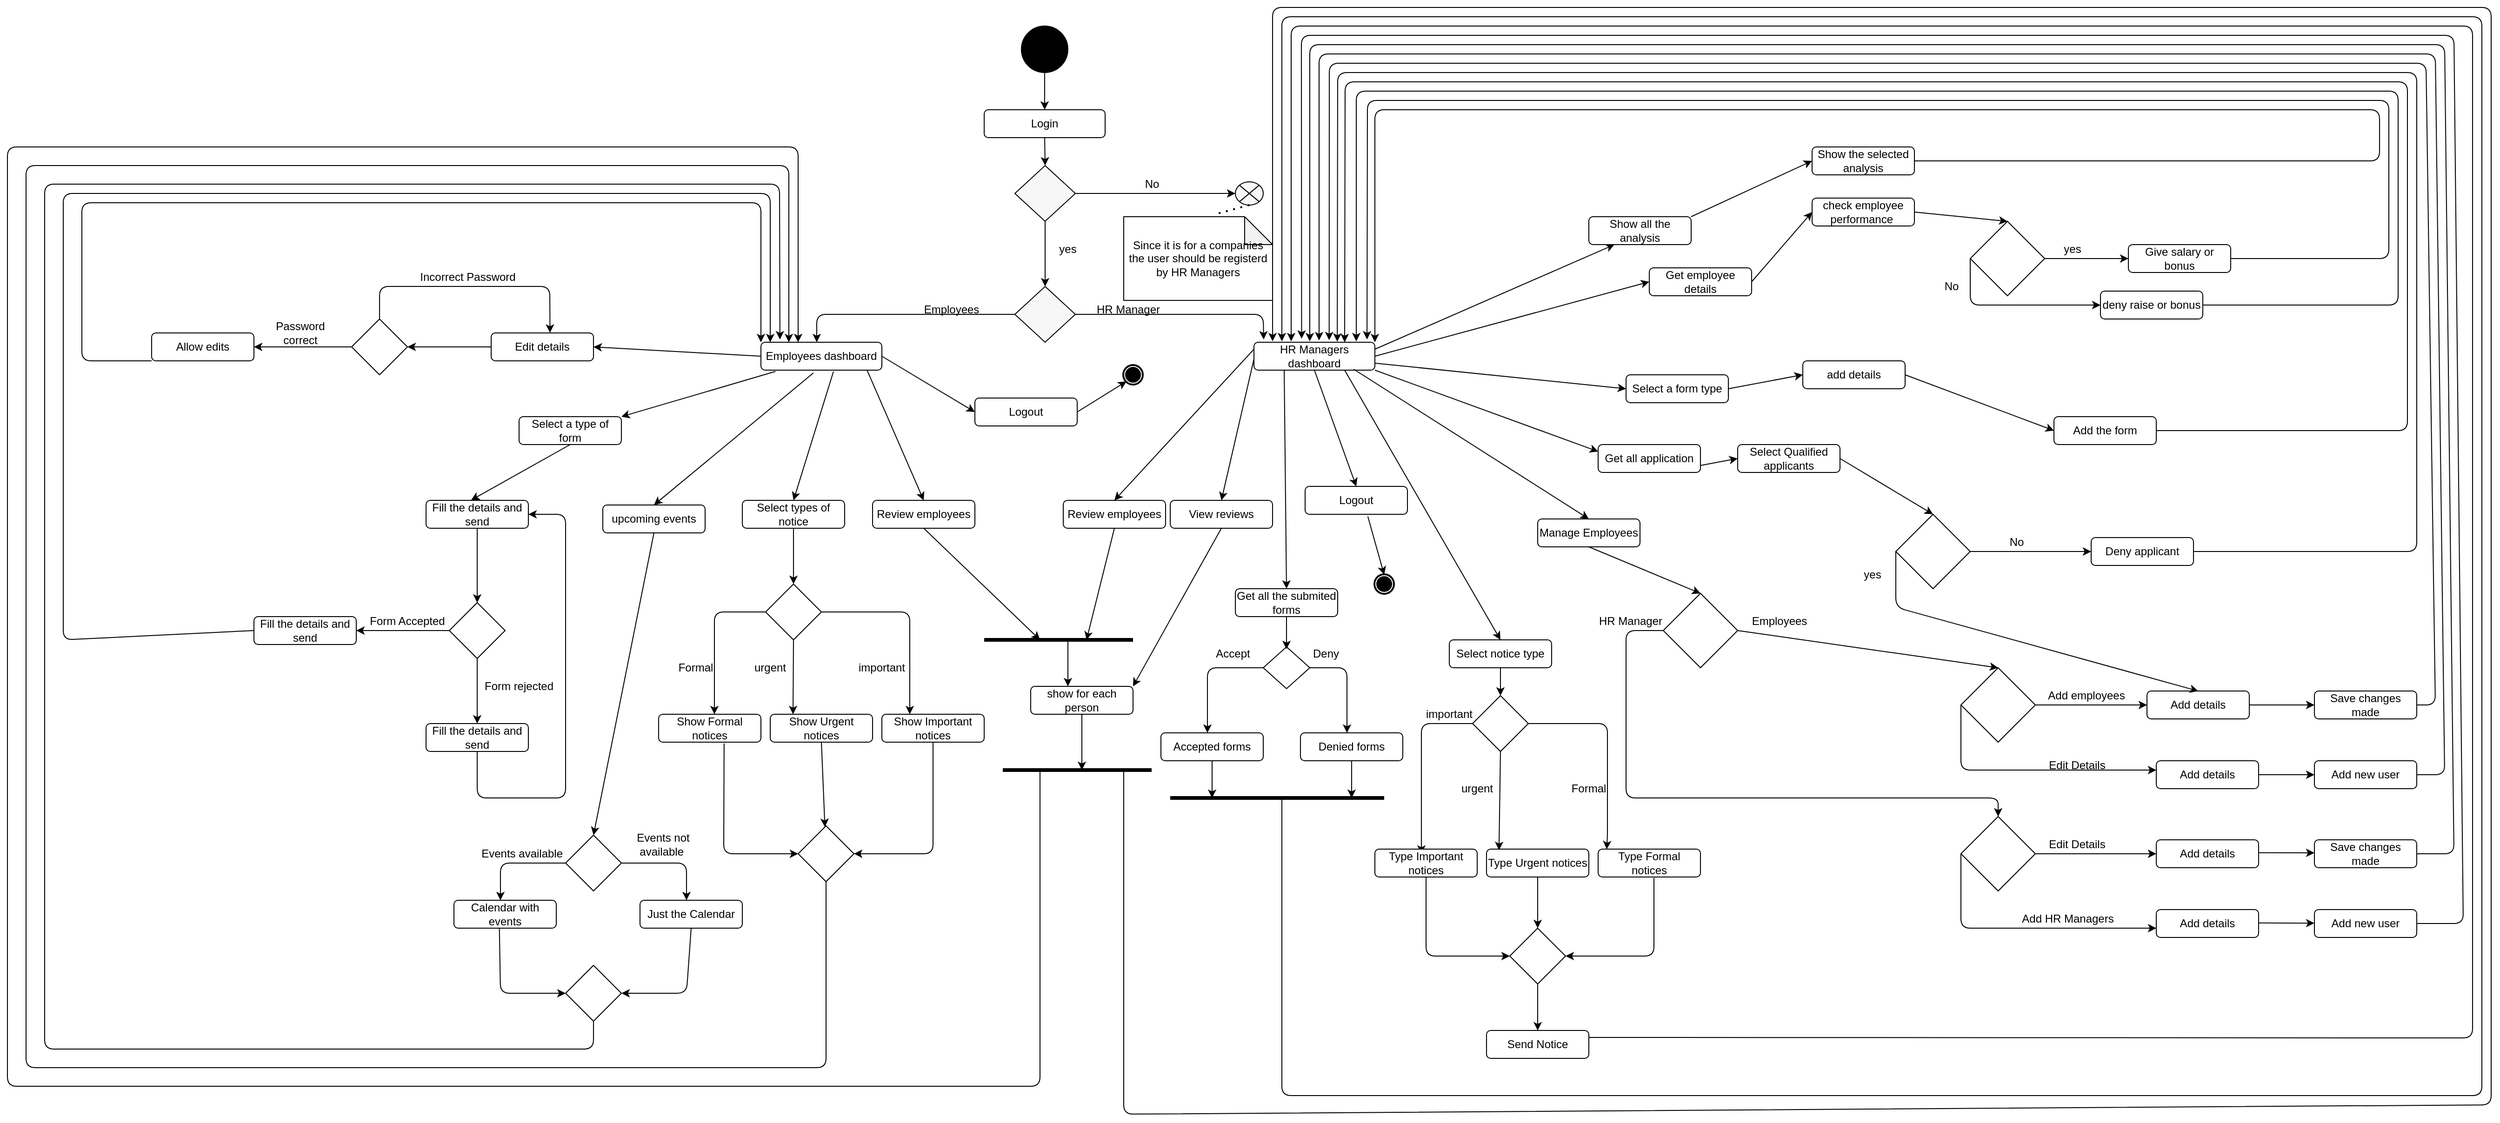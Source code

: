 <mxfile version="13.7.9" type="device"><diagram id="bNtHC0ryfaDjChtq_Q70" name="Page-1"><mxGraphModel dx="1874" dy="1692" grid="1" gridSize="10" guides="1" tooltips="1" connect="1" arrows="1" fold="1" page="1" pageScale="1" pageWidth="850" pageHeight="1100" math="0" shadow="0"><root><mxCell id="0"/><mxCell id="1" parent="0"/><mxCell id="F4dZOxaPaa7Y2cKV1Ex7-2" value="" style="shape=mxgraph.bpmn.shape;html=1;verticalLabelPosition=bottom;labelBackgroundColor=#ffffff;verticalAlign=top;align=center;perimeter=ellipsePerimeter;outlineConnect=0;outline=standard;symbol=general;fillColor=#000000;" parent="1" vertex="1"><mxGeometry x="400" y="20" width="50" height="50" as="geometry"/></mxCell><mxCell id="F4dZOxaPaa7Y2cKV1Ex7-3" value="Login" style="rounded=1;whiteSpace=wrap;html=1;" parent="1" vertex="1"><mxGeometry x="360" y="110" width="130" height="30" as="geometry"/></mxCell><mxCell id="F4dZOxaPaa7Y2cKV1Ex7-4" value="" style="endArrow=classic;html=1;exitX=0.5;exitY=1;exitDx=0;exitDy=0;entryX=0.5;entryY=0;entryDx=0;entryDy=0;" parent="1" source="F4dZOxaPaa7Y2cKV1Ex7-2" target="F4dZOxaPaa7Y2cKV1Ex7-3" edge="1"><mxGeometry width="50" height="50" relative="1" as="geometry"><mxPoint x="310" y="250" as="sourcePoint"/><mxPoint x="360" y="200" as="targetPoint"/></mxGeometry></mxCell><mxCell id="F4dZOxaPaa7Y2cKV1Ex7-6" value="" style="rhombus;whiteSpace=wrap;html=1;fillColor=#F7F7F7;" parent="1" vertex="1"><mxGeometry x="393" y="170" width="65" height="60" as="geometry"/></mxCell><mxCell id="F4dZOxaPaa7Y2cKV1Ex7-7" value="" style="endArrow=classic;html=1;exitX=0.5;exitY=1;exitDx=0;exitDy=0;entryX=0.5;entryY=0;entryDx=0;entryDy=0;" parent="1" source="F4dZOxaPaa7Y2cKV1Ex7-3" target="F4dZOxaPaa7Y2cKV1Ex7-6" edge="1"><mxGeometry width="50" height="50" relative="1" as="geometry"><mxPoint x="510" y="270" as="sourcePoint"/><mxPoint x="560" y="220" as="targetPoint"/></mxGeometry></mxCell><mxCell id="F4dZOxaPaa7Y2cKV1Ex7-8" value="" style="endArrow=classic;html=1;exitX=1;exitY=0.5;exitDx=0;exitDy=0;entryX=0;entryY=0.5;entryDx=0;entryDy=0;entryPerimeter=0;" parent="1" source="F4dZOxaPaa7Y2cKV1Ex7-6" target="F4dZOxaPaa7Y2cKV1Ex7-12" edge="1"><mxGeometry width="50" height="50" relative="1" as="geometry"><mxPoint x="540" y="250" as="sourcePoint"/><mxPoint x="620" y="200" as="targetPoint"/></mxGeometry></mxCell><mxCell id="F4dZOxaPaa7Y2cKV1Ex7-9" value="No" style="text;html=1;align=center;verticalAlign=middle;resizable=0;points=[];autosize=1;" parent="1" vertex="1"><mxGeometry x="525" y="180" width="30" height="20" as="geometry"/></mxCell><mxCell id="F4dZOxaPaa7Y2cKV1Ex7-10" value="" style="endArrow=classic;html=1;exitX=0.5;exitY=1;exitDx=0;exitDy=0;entryX=0.5;entryY=0;entryDx=0;entryDy=0;" parent="1" source="F4dZOxaPaa7Y2cKV1Ex7-6" target="F4dZOxaPaa7Y2cKV1Ex7-15" edge="1"><mxGeometry width="50" height="50" relative="1" as="geometry"><mxPoint x="500" y="410" as="sourcePoint"/><mxPoint x="426" y="300" as="targetPoint"/></mxGeometry></mxCell><mxCell id="F4dZOxaPaa7Y2cKV1Ex7-11" value="yes&lt;br&gt;" style="text;html=1;strokeColor=none;fillColor=none;align=center;verticalAlign=middle;whiteSpace=wrap;rounded=0;" parent="1" vertex="1"><mxGeometry x="430" y="250" width="40" height="20" as="geometry"/></mxCell><mxCell id="F4dZOxaPaa7Y2cKV1Ex7-12" value="" style="verticalLabelPosition=bottom;verticalAlign=top;html=1;shape=mxgraph.flowchart.or;fillColor=#F7F7F7;" parent="1" vertex="1"><mxGeometry x="630" y="187.5" width="30" height="25" as="geometry"/></mxCell><mxCell id="F4dZOxaPaa7Y2cKV1Ex7-15" value="" style="rhombus;whiteSpace=wrap;html=1;fillColor=#F7F7F7;" parent="1" vertex="1"><mxGeometry x="393" y="300" width="65" height="60" as="geometry"/></mxCell><mxCell id="F4dZOxaPaa7Y2cKV1Ex7-16" value="" style="endArrow=classic;html=1;exitX=1;exitY=0.5;exitDx=0;exitDy=0;entryX=0.08;entryY=-0.1;entryDx=0;entryDy=0;entryPerimeter=0;" parent="1" source="F4dZOxaPaa7Y2cKV1Ex7-15" edge="1" target="F4dZOxaPaa7Y2cKV1Ex7-21"><mxGeometry width="50" height="50" relative="1" as="geometry"><mxPoint x="468" y="210" as="sourcePoint"/><mxPoint x="720" y="360" as="targetPoint"/><Array as="points"><mxPoint x="660" y="330"/></Array></mxGeometry></mxCell><mxCell id="F4dZOxaPaa7Y2cKV1Ex7-17" value="HR Manager" style="text;html=1;strokeColor=none;fillColor=none;align=center;verticalAlign=middle;whiteSpace=wrap;rounded=0;" parent="1" vertex="1"><mxGeometry x="470" y="320" width="90" height="10" as="geometry"/></mxCell><mxCell id="F4dZOxaPaa7Y2cKV1Ex7-18" value="Employees" style="text;html=1;strokeColor=none;fillColor=none;align=center;verticalAlign=middle;whiteSpace=wrap;rounded=0;" parent="1" vertex="1"><mxGeometry x="280" y="320" width="90" height="10" as="geometry"/></mxCell><mxCell id="F4dZOxaPaa7Y2cKV1Ex7-19" value="" style="endArrow=classic;html=1;exitX=0;exitY=0.5;exitDx=0;exitDy=0;" parent="1" source="F4dZOxaPaa7Y2cKV1Ex7-15" edge="1"><mxGeometry width="50" height="50" relative="1" as="geometry"><mxPoint x="468" y="340" as="sourcePoint"/><mxPoint x="180" y="360" as="targetPoint"/><Array as="points"><mxPoint x="180" y="330"/></Array></mxGeometry></mxCell><mxCell id="F4dZOxaPaa7Y2cKV1Ex7-20" value="Employees dashboard" style="rounded=1;whiteSpace=wrap;html=1;" parent="1" vertex="1"><mxGeometry x="120" y="360" width="130" height="30" as="geometry"/></mxCell><mxCell id="F4dZOxaPaa7Y2cKV1Ex7-21" value="HR Managers dashboard" style="rounded=1;whiteSpace=wrap;html=1;" parent="1" vertex="1"><mxGeometry x="650" y="360" width="130" height="30" as="geometry"/></mxCell><mxCell id="uP70BaDpg2Ressg75Z36-1" value="" style="endArrow=none;dashed=1;html=1;dashPattern=1 3;strokeWidth=2;exitX=0.5;exitY=1;exitDx=0;exitDy=0;exitPerimeter=0;entryX=0.603;entryY=-0.024;entryDx=0;entryDy=0;entryPerimeter=0;" parent="1" source="F4dZOxaPaa7Y2cKV1Ex7-12" target="uP70BaDpg2Ressg75Z36-2" edge="1"><mxGeometry width="50" height="50" relative="1" as="geometry"><mxPoint x="680" y="290" as="sourcePoint"/><mxPoint x="740" y="200" as="targetPoint"/></mxGeometry></mxCell><mxCell id="uP70BaDpg2Ressg75Z36-2" value="Since it is for a companies the user should be registerd by HR Managers" style="shape=note;whiteSpace=wrap;html=1;backgroundOutline=1;darkOpacity=0.05;rotation=0;" parent="1" vertex="1"><mxGeometry x="510" y="225" width="160" height="90" as="geometry"/></mxCell><mxCell id="vbnBO7MX4KxYvw0NC5Vc-1" value="" style="endArrow=classic;html=1;entryX=0.25;entryY=1;entryDx=0;entryDy=0;exitX=1;exitY=0.25;exitDx=0;exitDy=0;" parent="1" source="F4dZOxaPaa7Y2cKV1Ex7-21" target="vbnBO7MX4KxYvw0NC5Vc-4" edge="1"><mxGeometry width="50" height="50" relative="1" as="geometry"><mxPoint x="1140" y="60" as="sourcePoint"/><mxPoint x="140" y="390" as="targetPoint"/></mxGeometry></mxCell><mxCell id="vbnBO7MX4KxYvw0NC5Vc-2" value="" style="endArrow=classic;html=1;exitX=0.825;exitY=0.967;exitDx=0;exitDy=0;entryX=0.5;entryY=0;entryDx=0;entryDy=0;exitPerimeter=0;" parent="1" source="F4dZOxaPaa7Y2cKV1Ex7-21" target="vbnBO7MX4KxYvw0NC5Vc-5" edge="1"><mxGeometry width="50" height="50" relative="1" as="geometry"><mxPoint x="305" y="400" as="sourcePoint"/><mxPoint x="330" y="440" as="targetPoint"/></mxGeometry></mxCell><mxCell id="vbnBO7MX4KxYvw0NC5Vc-3" value="" style="endArrow=classic;html=1;exitX=0.75;exitY=1;exitDx=0;exitDy=0;entryX=0.5;entryY=0;entryDx=0;entryDy=0;" parent="1" source="F4dZOxaPaa7Y2cKV1Ex7-21" target="vbnBO7MX4KxYvw0NC5Vc-6" edge="1"><mxGeometry width="50" height="50" relative="1" as="geometry"><mxPoint x="337.5" y="400" as="sourcePoint"/><mxPoint x="347" y="440" as="targetPoint"/></mxGeometry></mxCell><mxCell id="vbnBO7MX4KxYvw0NC5Vc-4" value="Show all the analysis" style="rounded=1;whiteSpace=wrap;html=1;" parent="1" vertex="1"><mxGeometry x="1010" y="225" width="110" height="30" as="geometry"/></mxCell><mxCell id="vbnBO7MX4KxYvw0NC5Vc-5" value="Manage Employees" style="rounded=1;whiteSpace=wrap;html=1;" parent="1" vertex="1"><mxGeometry x="955" y="550" width="110" height="30" as="geometry"/></mxCell><mxCell id="vbnBO7MX4KxYvw0NC5Vc-6" value="Select notice type" style="rounded=1;whiteSpace=wrap;html=1;" parent="1" vertex="1"><mxGeometry x="860" y="680" width="110" height="30" as="geometry"/></mxCell><mxCell id="vbnBO7MX4KxYvw0NC5Vc-7" value="Get all the submited forms" style="rounded=1;whiteSpace=wrap;html=1;" parent="1" vertex="1"><mxGeometry x="630" y="625" width="110" height="30" as="geometry"/></mxCell><mxCell id="vbnBO7MX4KxYvw0NC5Vc-8" value="" style="endArrow=classic;html=1;entryX=0.5;entryY=0;entryDx=0;entryDy=0;exitX=0.25;exitY=1;exitDx=0;exitDy=0;" parent="1" source="F4dZOxaPaa7Y2cKV1Ex7-21" target="vbnBO7MX4KxYvw0NC5Vc-7" edge="1"><mxGeometry width="50" height="50" relative="1" as="geometry"><mxPoint x="740" y="430" as="sourcePoint"/><mxPoint x="255" y="510" as="targetPoint"/></mxGeometry></mxCell><mxCell id="mQoAGYkPPvxUXKlapnVe-1" value="Get employee details" style="rounded=1;whiteSpace=wrap;html=1;" parent="1" vertex="1"><mxGeometry x="1075" y="280" width="110" height="30" as="geometry"/></mxCell><mxCell id="mQoAGYkPPvxUXKlapnVe-2" value="View reviews" style="rounded=1;whiteSpace=wrap;html=1;" parent="1" vertex="1"><mxGeometry x="560" y="530" width="110" height="30" as="geometry"/></mxCell><mxCell id="mQoAGYkPPvxUXKlapnVe-3" value="" style="endArrow=classic;html=1;entryX=0;entryY=0.5;entryDx=0;entryDy=0;exitX=1;exitY=0.5;exitDx=0;exitDy=0;" parent="1" source="F4dZOxaPaa7Y2cKV1Ex7-21" target="mQoAGYkPPvxUXKlapnVe-1" edge="1"><mxGeometry width="50" height="50" relative="1" as="geometry"><mxPoint x="1310" y="460" as="sourcePoint"/><mxPoint x="345" y="550" as="targetPoint"/></mxGeometry></mxCell><mxCell id="mQoAGYkPPvxUXKlapnVe-5" value="Get all application" style="rounded=1;whiteSpace=wrap;html=1;" parent="1" vertex="1"><mxGeometry x="1020" y="470" width="110" height="30" as="geometry"/></mxCell><mxCell id="mQoAGYkPPvxUXKlapnVe-6" value="" style="endArrow=classic;html=1;entryX=0;entryY=0.25;entryDx=0;entryDy=0;exitX=1;exitY=1;exitDx=0;exitDy=0;" parent="1" source="F4dZOxaPaa7Y2cKV1Ex7-21" target="mQoAGYkPPvxUXKlapnVe-5" edge="1"><mxGeometry width="50" height="50" relative="1" as="geometry"><mxPoint x="790" y="390" as="sourcePoint"/><mxPoint x="130" y="375" as="targetPoint"/></mxGeometry></mxCell><mxCell id="mQoAGYkPPvxUXKlapnVe-7" value="Select a type of form" style="rounded=1;whiteSpace=wrap;html=1;" parent="1" vertex="1"><mxGeometry x="-140" y="440" width="110" height="30" as="geometry"/></mxCell><mxCell id="mQoAGYkPPvxUXKlapnVe-8" value="upcoming events" style="rounded=1;whiteSpace=wrap;html=1;" parent="1" vertex="1"><mxGeometry x="-50" y="535" width="110" height="30" as="geometry"/></mxCell><mxCell id="mQoAGYkPPvxUXKlapnVe-9" value="Edit details" style="rounded=1;whiteSpace=wrap;html=1;" parent="1" vertex="1"><mxGeometry x="-170" y="350" width="110" height="30" as="geometry"/></mxCell><mxCell id="mQoAGYkPPvxUXKlapnVe-10" value="Select types of notice" style="rounded=1;whiteSpace=wrap;html=1;" parent="1" vertex="1"><mxGeometry x="100" y="530" width="110" height="30" as="geometry"/></mxCell><mxCell id="mQoAGYkPPvxUXKlapnVe-11" value="Review employees" style="rounded=1;whiteSpace=wrap;html=1;" parent="1" vertex="1"><mxGeometry x="240" y="530" width="110" height="30" as="geometry"/></mxCell><mxCell id="-Ol3SL9zFeFjGnc193j4-1" value="" style="endArrow=classic;html=1;exitX=0;exitY=0.5;exitDx=0;exitDy=0;entryX=1;entryY=0.5;entryDx=0;entryDy=0;" edge="1" parent="1" source="F4dZOxaPaa7Y2cKV1Ex7-20" target="mQoAGYkPPvxUXKlapnVe-9"><mxGeometry width="50" height="50" relative="1" as="geometry"><mxPoint x="110" y="410" as="sourcePoint"/><mxPoint x="160" y="360" as="targetPoint"/></mxGeometry></mxCell><mxCell id="-Ol3SL9zFeFjGnc193j4-2" value="" style="endArrow=classic;html=1;exitX=0.12;exitY=1.047;exitDx=0;exitDy=0;entryX=1;entryY=0;entryDx=0;entryDy=0;exitPerimeter=0;" edge="1" parent="1" source="F4dZOxaPaa7Y2cKV1Ex7-20" target="mQoAGYkPPvxUXKlapnVe-7"><mxGeometry width="50" height="50" relative="1" as="geometry"><mxPoint x="240" y="385" as="sourcePoint"/><mxPoint x="150" y="385" as="targetPoint"/></mxGeometry></mxCell><mxCell id="-Ol3SL9zFeFjGnc193j4-4" value="" style="endArrow=classic;html=1;exitX=0.434;exitY=1.1;exitDx=0;exitDy=0;entryX=0.5;entryY=0;entryDx=0;entryDy=0;exitPerimeter=0;" edge="1" parent="1" source="F4dZOxaPaa7Y2cKV1Ex7-20" target="mQoAGYkPPvxUXKlapnVe-8"><mxGeometry width="50" height="50" relative="1" as="geometry"><mxPoint x="145.6" y="401.41" as="sourcePoint"/><mxPoint x="10" y="470" as="targetPoint"/></mxGeometry></mxCell><mxCell id="-Ol3SL9zFeFjGnc193j4-5" value="" style="endArrow=classic;html=1;exitX=0.6;exitY=1.047;exitDx=0;exitDy=0;entryX=0.5;entryY=0;entryDx=0;entryDy=0;exitPerimeter=0;" edge="1" parent="1" source="F4dZOxaPaa7Y2cKV1Ex7-20" target="mQoAGYkPPvxUXKlapnVe-10"><mxGeometry width="50" height="50" relative="1" as="geometry"><mxPoint x="186.42" y="403" as="sourcePoint"/><mxPoint x="-5" y="560" as="targetPoint"/></mxGeometry></mxCell><mxCell id="-Ol3SL9zFeFjGnc193j4-6" value="" style="endArrow=classic;html=1;exitX=0.877;exitY=0.993;exitDx=0;exitDy=0;entryX=0.5;entryY=0;entryDx=0;entryDy=0;exitPerimeter=0;" edge="1" parent="1" source="F4dZOxaPaa7Y2cKV1Ex7-20" target="mQoAGYkPPvxUXKlapnVe-11"><mxGeometry width="50" height="50" relative="1" as="geometry"><mxPoint x="208" y="401.41" as="sourcePoint"/><mxPoint x="145" y="520" as="targetPoint"/></mxGeometry></mxCell><mxCell id="-Ol3SL9zFeFjGnc193j4-7" value="" style="rhombus;whiteSpace=wrap;html=1;" vertex="1" parent="1"><mxGeometry x="-320" y="335" width="60" height="60" as="geometry"/></mxCell><mxCell id="-Ol3SL9zFeFjGnc193j4-8" value="" style="endArrow=classic;html=1;exitX=0;exitY=0.5;exitDx=0;exitDy=0;entryX=1;entryY=0.5;entryDx=0;entryDy=0;" edge="1" parent="1" source="mQoAGYkPPvxUXKlapnVe-9" target="-Ol3SL9zFeFjGnc193j4-7"><mxGeometry width="50" height="50" relative="1" as="geometry"><mxPoint x="-270" y="460" as="sourcePoint"/><mxPoint x="-220" y="410" as="targetPoint"/></mxGeometry></mxCell><mxCell id="-Ol3SL9zFeFjGnc193j4-11" value="Allow edits" style="rounded=1;whiteSpace=wrap;html=1;" vertex="1" parent="1"><mxGeometry x="-535" y="350" width="110" height="30" as="geometry"/></mxCell><mxCell id="-Ol3SL9zFeFjGnc193j4-12" value="" style="endArrow=classic;html=1;exitX=0;exitY=0.5;exitDx=0;exitDy=0;entryX=1;entryY=0.5;entryDx=0;entryDy=0;" edge="1" parent="1" source="-Ol3SL9zFeFjGnc193j4-7" target="-Ol3SL9zFeFjGnc193j4-11"><mxGeometry width="50" height="50" relative="1" as="geometry"><mxPoint x="-160" y="375" as="sourcePoint"/><mxPoint x="-250" y="375" as="targetPoint"/></mxGeometry></mxCell><mxCell id="-Ol3SL9zFeFjGnc193j4-13" value="Password correct" style="text;html=1;strokeColor=none;fillColor=none;align=center;verticalAlign=middle;whiteSpace=wrap;rounded=0;" vertex="1" parent="1"><mxGeometry x="-410" y="340" width="70" height="20" as="geometry"/></mxCell><mxCell id="-Ol3SL9zFeFjGnc193j4-14" value="" style="endArrow=classic;html=1;exitX=0.5;exitY=0;exitDx=0;exitDy=0;entryX=0.575;entryY=-0.007;entryDx=0;entryDy=0;entryPerimeter=0;" edge="1" parent="1" source="-Ol3SL9zFeFjGnc193j4-7" target="mQoAGYkPPvxUXKlapnVe-9"><mxGeometry width="50" height="50" relative="1" as="geometry"><mxPoint x="-160" y="375" as="sourcePoint"/><mxPoint x="-250" y="375" as="targetPoint"/><Array as="points"><mxPoint x="-290" y="300"/><mxPoint x="-107" y="300"/></Array></mxGeometry></mxCell><mxCell id="-Ol3SL9zFeFjGnc193j4-15" value="Incorrect Password" style="text;html=1;strokeColor=none;fillColor=none;align=center;verticalAlign=middle;whiteSpace=wrap;rounded=0;" vertex="1" parent="1"><mxGeometry x="-260" y="280" width="130" height="20" as="geometry"/></mxCell><mxCell id="-Ol3SL9zFeFjGnc193j4-16" value="" style="endArrow=classic;html=1;exitX=0.5;exitY=1;exitDx=0;exitDy=0;entryX=0.44;entryY=-0.007;entryDx=0;entryDy=0;entryPerimeter=0;" edge="1" parent="1" source="mQoAGYkPPvxUXKlapnVe-7" target="-Ol3SL9zFeFjGnc193j4-18"><mxGeometry width="50" height="50" relative="1" as="geometry"><mxPoint x="-94.4" y="526" as="sourcePoint"/><mxPoint x="-160" y="510" as="targetPoint"/></mxGeometry></mxCell><mxCell id="-Ol3SL9zFeFjGnc193j4-18" value="Fill the details and send" style="rounded=1;whiteSpace=wrap;html=1;" vertex="1" parent="1"><mxGeometry x="-240" y="530" width="110" height="30" as="geometry"/></mxCell><mxCell id="-Ol3SL9zFeFjGnc193j4-19" value="" style="endArrow=classic;html=1;exitX=0.5;exitY=1;exitDx=0;exitDy=0;" edge="1" parent="1" source="-Ol3SL9zFeFjGnc193j4-18"><mxGeometry width="50" height="50" relative="1" as="geometry"><mxPoint x="-280" y="730" as="sourcePoint"/><mxPoint x="-185" y="640" as="targetPoint"/></mxGeometry></mxCell><mxCell id="-Ol3SL9zFeFjGnc193j4-26" value="" style="rhombus;whiteSpace=wrap;html=1;" vertex="1" parent="1"><mxGeometry x="-215" y="640" width="60" height="60" as="geometry"/></mxCell><mxCell id="-Ol3SL9zFeFjGnc193j4-28" value="Fill the details and send" style="rounded=1;whiteSpace=wrap;html=1;" vertex="1" parent="1"><mxGeometry x="-425" y="655" width="110" height="30" as="geometry"/></mxCell><mxCell id="-Ol3SL9zFeFjGnc193j4-29" value="" style="endArrow=classic;html=1;exitX=0;exitY=0.5;exitDx=0;exitDy=0;entryX=1;entryY=0.5;entryDx=0;entryDy=0;" edge="1" parent="1" source="-Ol3SL9zFeFjGnc193j4-26" target="-Ol3SL9zFeFjGnc193j4-28"><mxGeometry width="50" height="50" relative="1" as="geometry"><mxPoint x="-175" y="570" as="sourcePoint"/><mxPoint x="-175" y="650" as="targetPoint"/></mxGeometry></mxCell><mxCell id="-Ol3SL9zFeFjGnc193j4-30" value="Fill the details and send" style="rounded=1;whiteSpace=wrap;html=1;" vertex="1" parent="1"><mxGeometry x="-240" y="770" width="110" height="30" as="geometry"/></mxCell><mxCell id="-Ol3SL9zFeFjGnc193j4-31" value="Form Accepted" style="text;html=1;strokeColor=none;fillColor=none;align=center;verticalAlign=middle;whiteSpace=wrap;rounded=0;" vertex="1" parent="1"><mxGeometry x="-310" y="650" width="100" height="20" as="geometry"/></mxCell><mxCell id="-Ol3SL9zFeFjGnc193j4-32" value="" style="endArrow=classic;html=1;exitX=0.5;exitY=1;exitDx=0;exitDy=0;entryX=0.5;entryY=0;entryDx=0;entryDy=0;" edge="1" parent="1" source="-Ol3SL9zFeFjGnc193j4-26" target="-Ol3SL9zFeFjGnc193j4-30"><mxGeometry width="50" height="50" relative="1" as="geometry"><mxPoint x="-175" y="570" as="sourcePoint"/><mxPoint x="-175" y="650" as="targetPoint"/></mxGeometry></mxCell><mxCell id="-Ol3SL9zFeFjGnc193j4-33" value="Form rejected&lt;br&gt;" style="text;html=1;strokeColor=none;fillColor=none;align=center;verticalAlign=middle;whiteSpace=wrap;rounded=0;" vertex="1" parent="1"><mxGeometry x="-190" y="720" width="100" height="20" as="geometry"/></mxCell><mxCell id="-Ol3SL9zFeFjGnc193j4-34" value="" style="endArrow=classic;html=1;exitX=0.5;exitY=1;exitDx=0;exitDy=0;entryX=1;entryY=0.5;entryDx=0;entryDy=0;" edge="1" parent="1" source="-Ol3SL9zFeFjGnc193j4-30" target="-Ol3SL9zFeFjGnc193j4-18"><mxGeometry width="50" height="50" relative="1" as="geometry"><mxPoint x="-175" y="570" as="sourcePoint"/><mxPoint x="-175" y="650" as="targetPoint"/><Array as="points"><mxPoint x="-185" y="850"/><mxPoint x="-90" y="850"/><mxPoint x="-90" y="545"/></Array></mxGeometry></mxCell><mxCell id="-Ol3SL9zFeFjGnc193j4-35" value="" style="endArrow=classic;html=1;strokeWidth=1;exitX=0.5;exitY=1;exitDx=0;exitDy=0;" edge="1" parent="1" source="mQoAGYkPPvxUXKlapnVe-8"><mxGeometry width="50" height="50" relative="1" as="geometry"><mxPoint x="40" y="720" as="sourcePoint"/><mxPoint x="-60" y="890" as="targetPoint"/></mxGeometry></mxCell><mxCell id="-Ol3SL9zFeFjGnc193j4-37" value="" style="rhombus;whiteSpace=wrap;html=1;" vertex="1" parent="1"><mxGeometry x="125" y="620" width="60" height="60" as="geometry"/></mxCell><mxCell id="-Ol3SL9zFeFjGnc193j4-38" value="" style="endArrow=classic;html=1;strokeWidth=1;exitX=0.5;exitY=1;exitDx=0;exitDy=0;entryX=0.5;entryY=0;entryDx=0;entryDy=0;" edge="1" parent="1" source="mQoAGYkPPvxUXKlapnVe-10" target="-Ol3SL9zFeFjGnc193j4-37"><mxGeometry width="50" height="50" relative="1" as="geometry"><mxPoint x="160" y="740" as="sourcePoint"/><mxPoint x="210" y="690" as="targetPoint"/></mxGeometry></mxCell><mxCell id="-Ol3SL9zFeFjGnc193j4-39" value="" style="endArrow=classic;html=1;strokeWidth=1;exitX=0.5;exitY=1;exitDx=0;exitDy=0;entryX=0.5;entryY=0;entryDx=0;entryDy=0;" edge="1" parent="1" source="-Ol3SL9zFeFjGnc193j4-37"><mxGeometry width="50" height="50" relative="1" as="geometry"><mxPoint x="154.5" y="700" as="sourcePoint"/><mxPoint x="154.5" y="760" as="targetPoint"/></mxGeometry></mxCell><mxCell id="-Ol3SL9zFeFjGnc193j4-40" value="" style="endArrow=classic;html=1;strokeWidth=1;exitX=1;exitY=0.5;exitDx=0;exitDy=0;" edge="1" parent="1" source="-Ol3SL9zFeFjGnc193j4-37"><mxGeometry width="50" height="50" relative="1" as="geometry"><mxPoint x="165" y="690" as="sourcePoint"/><mxPoint x="280" y="760" as="targetPoint"/><Array as="points"><mxPoint x="280" y="650"/></Array></mxGeometry></mxCell><mxCell id="-Ol3SL9zFeFjGnc193j4-41" value="" style="endArrow=classic;html=1;strokeWidth=1;exitX=0;exitY=0.5;exitDx=0;exitDy=0;" edge="1" parent="1" source="-Ol3SL9zFeFjGnc193j4-37"><mxGeometry width="50" height="50" relative="1" as="geometry"><mxPoint x="195" y="660" as="sourcePoint"/><mxPoint x="70" y="760" as="targetPoint"/><Array as="points"><mxPoint x="70" y="650"/></Array></mxGeometry></mxCell><mxCell id="-Ol3SL9zFeFjGnc193j4-42" value="Formal" style="text;html=1;strokeColor=none;fillColor=none;align=center;verticalAlign=middle;whiteSpace=wrap;rounded=0;" vertex="1" parent="1"><mxGeometry x="30" y="700" width="40" height="20" as="geometry"/></mxCell><mxCell id="-Ol3SL9zFeFjGnc193j4-43" value="urgent" style="text;html=1;strokeColor=none;fillColor=none;align=center;verticalAlign=middle;whiteSpace=wrap;rounded=0;" vertex="1" parent="1"><mxGeometry x="110" y="700" width="40" height="20" as="geometry"/></mxCell><mxCell id="-Ol3SL9zFeFjGnc193j4-44" value="important" style="text;html=1;strokeColor=none;fillColor=none;align=center;verticalAlign=middle;whiteSpace=wrap;rounded=0;" vertex="1" parent="1"><mxGeometry x="230" y="700" width="40" height="20" as="geometry"/></mxCell><mxCell id="-Ol3SL9zFeFjGnc193j4-45" value="Show Formal notices" style="rounded=1;whiteSpace=wrap;html=1;" vertex="1" parent="1"><mxGeometry x="10" y="760" width="110" height="30" as="geometry"/></mxCell><mxCell id="-Ol3SL9zFeFjGnc193j4-46" value="Show Urgent notices" style="rounded=1;whiteSpace=wrap;html=1;" vertex="1" parent="1"><mxGeometry x="130" y="760" width="110" height="30" as="geometry"/></mxCell><mxCell id="-Ol3SL9zFeFjGnc193j4-47" value="Show Important notices" style="rounded=1;whiteSpace=wrap;html=1;" vertex="1" parent="1"><mxGeometry x="250" y="760" width="110" height="30" as="geometry"/></mxCell><mxCell id="-Ol3SL9zFeFjGnc193j4-51" value="" style="endArrow=classic;html=1;strokeWidth=1;exitX=0.64;exitY=1.047;exitDx=0;exitDy=0;entryX=0;entryY=0.5;entryDx=0;entryDy=0;exitPerimeter=0;" edge="1" parent="1" source="-Ol3SL9zFeFjGnc193j4-45" target="-Ol3SL9zFeFjGnc193j4-66"><mxGeometry width="50" height="50" relative="1" as="geometry"><mxPoint x="50" y="910" as="sourcePoint"/><mxPoint x="65" y="830" as="targetPoint"/><Array as="points"><mxPoint x="80" y="910"/></Array></mxGeometry></mxCell><mxCell id="-Ol3SL9zFeFjGnc193j4-53" value="" style="endArrow=classic;html=1;strokeWidth=1;exitX=0.5;exitY=1;exitDx=0;exitDy=0;entryX=1;entryY=0.5;entryDx=0;entryDy=0;" edge="1" parent="1" source="-Ol3SL9zFeFjGnc193j4-47" target="-Ol3SL9zFeFjGnc193j4-66"><mxGeometry width="50" height="50" relative="1" as="geometry"><mxPoint x="195" y="800" as="sourcePoint"/><mxPoint x="305" y="830" as="targetPoint"/><Array as="points"><mxPoint x="305" y="910"/></Array></mxGeometry></mxCell><mxCell id="-Ol3SL9zFeFjGnc193j4-54" value="" style="rhombus;whiteSpace=wrap;html=1;" vertex="1" parent="1"><mxGeometry x="-90" y="890" width="60" height="60" as="geometry"/></mxCell><mxCell id="-Ol3SL9zFeFjGnc193j4-55" value="" style="endArrow=none;html=1;strokeWidth=1;entryX=0;entryY=0.5;entryDx=0;entryDy=0;endFill=0;startArrow=classic;startFill=1;" edge="1" parent="1" target="-Ol3SL9zFeFjGnc193j4-54"><mxGeometry width="50" height="50" relative="1" as="geometry"><mxPoint x="-160" y="960" as="sourcePoint"/><mxPoint x="-150" y="950" as="targetPoint"/><Array as="points"><mxPoint x="-160" y="920"/></Array></mxGeometry></mxCell><mxCell id="-Ol3SL9zFeFjGnc193j4-56" value="" style="endArrow=none;html=1;strokeWidth=1;entryX=1;entryY=0.5;entryDx=0;entryDy=0;startArrow=classic;startFill=1;" edge="1" parent="1" target="-Ol3SL9zFeFjGnc193j4-54"><mxGeometry width="50" height="50" relative="1" as="geometry"><mxPoint x="40" y="960" as="sourcePoint"/><mxPoint x="-80" y="930" as="targetPoint"/><Array as="points"><mxPoint x="40" y="920"/></Array></mxGeometry></mxCell><mxCell id="-Ol3SL9zFeFjGnc193j4-57" value="Events available&amp;nbsp;" style="text;html=1;strokeColor=none;fillColor=none;align=center;verticalAlign=middle;whiteSpace=wrap;rounded=0;" vertex="1" parent="1"><mxGeometry x="-190" y="900" width="110" height="20" as="geometry"/></mxCell><mxCell id="-Ol3SL9zFeFjGnc193j4-58" value="Events not available&amp;nbsp;" style="text;html=1;strokeColor=none;fillColor=none;align=center;verticalAlign=middle;whiteSpace=wrap;rounded=0;" vertex="1" parent="1"><mxGeometry x="-40" y="890" width="110" height="20" as="geometry"/></mxCell><mxCell id="-Ol3SL9zFeFjGnc193j4-61" value="Calendar with events" style="rounded=1;whiteSpace=wrap;html=1;" vertex="1" parent="1"><mxGeometry x="-210" y="960" width="110" height="30" as="geometry"/></mxCell><mxCell id="-Ol3SL9zFeFjGnc193j4-62" value="Just the Calendar" style="rounded=1;whiteSpace=wrap;html=1;" vertex="1" parent="1"><mxGeometry x="-10" y="960" width="110" height="30" as="geometry"/></mxCell><mxCell id="-Ol3SL9zFeFjGnc193j4-63" value="" style="rhombus;whiteSpace=wrap;html=1;" vertex="1" parent="1"><mxGeometry x="-90" y="1030" width="60" height="60" as="geometry"/></mxCell><mxCell id="-Ol3SL9zFeFjGnc193j4-64" value="" style="endArrow=none;html=1;strokeWidth=1;entryX=0.444;entryY=1.02;entryDx=0;entryDy=0;exitX=0;exitY=0.5;exitDx=0;exitDy=0;startArrow=classic;startFill=1;entryPerimeter=0;" edge="1" parent="1" source="-Ol3SL9zFeFjGnc193j4-63" target="-Ol3SL9zFeFjGnc193j4-61"><mxGeometry width="50" height="50" relative="1" as="geometry"><mxPoint x="-150" y="970" as="sourcePoint"/><mxPoint x="-80" y="930" as="targetPoint"/><Array as="points"><mxPoint x="-160" y="1060"/></Array></mxGeometry></mxCell><mxCell id="-Ol3SL9zFeFjGnc193j4-65" value="" style="endArrow=none;html=1;strokeWidth=1;entryX=0.5;entryY=1;entryDx=0;entryDy=0;exitX=1;exitY=0.5;exitDx=0;exitDy=0;startArrow=classic;startFill=1;" edge="1" parent="1" source="-Ol3SL9zFeFjGnc193j4-63" target="-Ol3SL9zFeFjGnc193j4-62"><mxGeometry width="50" height="50" relative="1" as="geometry"><mxPoint x="50" y="970" as="sourcePoint"/><mxPoint x="-20" y="930" as="targetPoint"/><Array as="points"><mxPoint x="40" y="1060"/></Array></mxGeometry></mxCell><mxCell id="-Ol3SL9zFeFjGnc193j4-66" value="" style="rhombus;whiteSpace=wrap;html=1;" vertex="1" parent="1"><mxGeometry x="160" y="880" width="60" height="60" as="geometry"/></mxCell><mxCell id="-Ol3SL9zFeFjGnc193j4-67" value="" style="endArrow=classic;html=1;strokeWidth=1;exitX=0.5;exitY=1;exitDx=0;exitDy=0;" edge="1" parent="1" source="-Ol3SL9zFeFjGnc193j4-46" target="-Ol3SL9zFeFjGnc193j4-66"><mxGeometry width="50" height="50" relative="1" as="geometry"><mxPoint x="315" y="800" as="sourcePoint"/><mxPoint x="315" y="840" as="targetPoint"/></mxGeometry></mxCell><mxCell id="-Ol3SL9zFeFjGnc193j4-68" value="" style="endArrow=classic;html=1;strokeWidth=1;exitX=0.5;exitY=1;exitDx=0;exitDy=0;" edge="1" parent="1" source="mQoAGYkPPvxUXKlapnVe-11"><mxGeometry width="50" height="50" relative="1" as="geometry"><mxPoint x="195" y="660" as="sourcePoint"/><mxPoint x="420" y="680" as="targetPoint"/><Array as="points"/></mxGeometry></mxCell><mxCell id="-Ol3SL9zFeFjGnc193j4-70" value="Review employees" style="rounded=1;whiteSpace=wrap;html=1;" vertex="1" parent="1"><mxGeometry x="445" y="530" width="110" height="30" as="geometry"/></mxCell><mxCell id="-Ol3SL9zFeFjGnc193j4-71" value="" style="endArrow=none;html=1;strokeWidth=4;" edge="1" parent="1"><mxGeometry width="50" height="50" relative="1" as="geometry"><mxPoint x="360" y="680" as="sourcePoint"/><mxPoint x="520" y="680" as="targetPoint"/></mxGeometry></mxCell><mxCell id="-Ol3SL9zFeFjGnc193j4-73" value="" style="endArrow=classic;html=1;entryX=0.5;entryY=0;entryDx=0;entryDy=0;exitX=0;exitY=0.25;exitDx=0;exitDy=0;" edge="1" parent="1" source="F4dZOxaPaa7Y2cKV1Ex7-21" target="-Ol3SL9zFeFjGnc193j4-70"><mxGeometry width="50" height="50" relative="1" as="geometry"><mxPoint x="570" y="420" as="sourcePoint"/><mxPoint x="645" y="705" as="targetPoint"/></mxGeometry></mxCell><mxCell id="-Ol3SL9zFeFjGnc193j4-74" value="" style="endArrow=classic;html=1;strokeWidth=1;exitX=0.5;exitY=1;exitDx=0;exitDy=0;" edge="1" parent="1" source="-Ol3SL9zFeFjGnc193j4-70"><mxGeometry width="50" height="50" relative="1" as="geometry"><mxPoint x="305" y="570" as="sourcePoint"/><mxPoint x="470" y="680" as="targetPoint"/><Array as="points"/></mxGeometry></mxCell><mxCell id="-Ol3SL9zFeFjGnc193j4-75" value="" style="endArrow=classic;html=1;strokeWidth=1;" edge="1" parent="1"><mxGeometry width="50" height="50" relative="1" as="geometry"><mxPoint x="450" y="680" as="sourcePoint"/><mxPoint x="450" y="730" as="targetPoint"/></mxGeometry></mxCell><mxCell id="-Ol3SL9zFeFjGnc193j4-76" value="show for each person" style="rounded=1;whiteSpace=wrap;html=1;" vertex="1" parent="1"><mxGeometry x="410" y="730" width="110" height="30" as="geometry"/></mxCell><mxCell id="-Ol3SL9zFeFjGnc193j4-77" value="" style="endArrow=classic;html=1;entryX=0.5;entryY=0;entryDx=0;entryDy=0;" edge="1" parent="1" target="mQoAGYkPPvxUXKlapnVe-2"><mxGeometry width="50" height="50" relative="1" as="geometry"><mxPoint x="650" y="378" as="sourcePoint"/><mxPoint x="510" y="540" as="targetPoint"/></mxGeometry></mxCell><mxCell id="-Ol3SL9zFeFjGnc193j4-78" value="" style="endArrow=classic;html=1;entryX=1;entryY=0;entryDx=0;entryDy=0;exitX=0.5;exitY=1;exitDx=0;exitDy=0;" edge="1" parent="1" source="mQoAGYkPPvxUXKlapnVe-2" target="-Ol3SL9zFeFjGnc193j4-76"><mxGeometry width="50" height="50" relative="1" as="geometry"><mxPoint x="660" y="388" as="sourcePoint"/><mxPoint x="625" y="540" as="targetPoint"/></mxGeometry></mxCell><mxCell id="-Ol3SL9zFeFjGnc193j4-81" value="" style="rhombus;whiteSpace=wrap;html=1;" vertex="1" parent="1"><mxGeometry x="660" y="687.5" width="50" height="45" as="geometry"/></mxCell><mxCell id="-Ol3SL9zFeFjGnc193j4-82" value="" style="endArrow=classic;html=1;strokeWidth=1;exitX=0.5;exitY=1;exitDx=0;exitDy=0;" edge="1" parent="1" source="vbnBO7MX4KxYvw0NC5Vc-7"><mxGeometry width="50" height="50" relative="1" as="geometry"><mxPoint x="630" y="820" as="sourcePoint"/><mxPoint x="685" y="690" as="targetPoint"/></mxGeometry></mxCell><mxCell id="-Ol3SL9zFeFjGnc193j4-83" value="" style="endArrow=classic;html=1;exitX=0;exitY=0.5;exitDx=0;exitDy=0;" edge="1" parent="1" source="-Ol3SL9zFeFjGnc193j4-81"><mxGeometry width="50" height="50" relative="1" as="geometry"><mxPoint x="625" y="570" as="sourcePoint"/><mxPoint x="600" y="780" as="targetPoint"/><Array as="points"><mxPoint x="600" y="710"/></Array></mxGeometry></mxCell><mxCell id="-Ol3SL9zFeFjGnc193j4-84" value="Accept" style="text;html=1;strokeColor=none;fillColor=none;align=center;verticalAlign=middle;whiteSpace=wrap;rounded=0;" vertex="1" parent="1"><mxGeometry x="605" y="687.5" width="45" height="15" as="geometry"/></mxCell><mxCell id="-Ol3SL9zFeFjGnc193j4-85" value="" style="endArrow=none;html=1;strokeWidth=1;entryX=1;entryY=0.5;entryDx=0;entryDy=0;startArrow=classic;startFill=1;" edge="1" parent="1" target="-Ol3SL9zFeFjGnc193j4-81"><mxGeometry width="50" height="50" relative="1" as="geometry"><mxPoint x="750" y="780" as="sourcePoint"/><mxPoint x="750" y="760" as="targetPoint"/><Array as="points"><mxPoint x="750" y="710"/></Array></mxGeometry></mxCell><mxCell id="-Ol3SL9zFeFjGnc193j4-86" value="Deny" style="text;html=1;strokeColor=none;fillColor=none;align=center;verticalAlign=middle;whiteSpace=wrap;rounded=0;" vertex="1" parent="1"><mxGeometry x="705" y="687.5" width="45" height="15" as="geometry"/></mxCell><mxCell id="-Ol3SL9zFeFjGnc193j4-88" value="Accepted forms" style="rounded=1;whiteSpace=wrap;html=1;" vertex="1" parent="1"><mxGeometry x="550" y="780" width="110" height="30" as="geometry"/></mxCell><mxCell id="-Ol3SL9zFeFjGnc193j4-89" value="Denied forms" style="rounded=1;whiteSpace=wrap;html=1;" vertex="1" parent="1"><mxGeometry x="700" y="780" width="110" height="30" as="geometry"/></mxCell><mxCell id="-Ol3SL9zFeFjGnc193j4-90" value="" style="endArrow=none;html=1;strokeWidth=4;" edge="1" parent="1"><mxGeometry width="50" height="50" relative="1" as="geometry"><mxPoint x="560" y="850" as="sourcePoint"/><mxPoint x="790" y="850" as="targetPoint"/></mxGeometry></mxCell><mxCell id="-Ol3SL9zFeFjGnc193j4-91" value="" style="endArrow=classic;html=1;strokeWidth=1;exitX=0.5;exitY=1;exitDx=0;exitDy=0;" edge="1" parent="1" source="-Ol3SL9zFeFjGnc193j4-88"><mxGeometry width="50" height="50" relative="1" as="geometry"><mxPoint x="460" y="690" as="sourcePoint"/><mxPoint x="605" y="850" as="targetPoint"/></mxGeometry></mxCell><mxCell id="-Ol3SL9zFeFjGnc193j4-92" value="" style="endArrow=classic;html=1;strokeWidth=1;exitX=0.5;exitY=1;exitDx=0;exitDy=0;" edge="1" parent="1" source="-Ol3SL9zFeFjGnc193j4-89"><mxGeometry width="50" height="50" relative="1" as="geometry"><mxPoint x="615" y="820" as="sourcePoint"/><mxPoint x="755" y="850" as="targetPoint"/></mxGeometry></mxCell><mxCell id="-Ol3SL9zFeFjGnc193j4-93" value="" style="endArrow=classic;html=1;strokeWidth=1;" edge="1" parent="1"><mxGeometry width="50" height="50" relative="1" as="geometry"><mxPoint x="680" y="850" as="sourcePoint"/><mxPoint x="680" y="359" as="targetPoint"/><Array as="points"><mxPoint x="680" y="1170"/><mxPoint x="1970" y="1170"/><mxPoint x="1970" y="10"/><mxPoint x="680" y="10"/></Array></mxGeometry></mxCell><mxCell id="-Ol3SL9zFeFjGnc193j4-94" value="" style="rhombus;whiteSpace=wrap;html=1;" vertex="1" parent="1"><mxGeometry x="925" y="990" width="60" height="60" as="geometry"/></mxCell><mxCell id="-Ol3SL9zFeFjGnc193j4-98" value="" style="rhombus;whiteSpace=wrap;html=1;" vertex="1" parent="1"><mxGeometry x="885" y="740" width="60" height="60" as="geometry"/></mxCell><mxCell id="-Ol3SL9zFeFjGnc193j4-99" value="" style="endArrow=classic;html=1;strokeWidth=1;entryX=0.5;entryY=0;entryDx=0;entryDy=0;exitX=0.5;exitY=1;exitDx=0;exitDy=0;" edge="1" parent="1" source="vbnBO7MX4KxYvw0NC5Vc-6" target="-Ol3SL9zFeFjGnc193j4-98"><mxGeometry width="50" height="50" relative="1" as="geometry"><mxPoint x="910" y="890" as="sourcePoint"/><mxPoint x="910" y="970" as="targetPoint"/></mxGeometry></mxCell><mxCell id="-Ol3SL9zFeFjGnc193j4-101" value="" style="endArrow=classic;html=1;strokeWidth=1;exitX=0;exitY=0.5;exitDx=0;exitDy=0;" edge="1" parent="1" source="-Ol3SL9zFeFjGnc193j4-98"><mxGeometry width="50" height="50" relative="1" as="geometry"><mxPoint x="870" y="740" as="sourcePoint"/><mxPoint x="830" y="910" as="targetPoint"/><Array as="points"><mxPoint x="830" y="770"/><mxPoint x="830" y="890"/></Array></mxGeometry></mxCell><mxCell id="-Ol3SL9zFeFjGnc193j4-102" value="" style="endArrow=classic;html=1;strokeWidth=1;entryX=0.084;entryY=0.006;entryDx=0;entryDy=0;entryPerimeter=0;" edge="1" parent="1" target="-Ol3SL9zFeFjGnc193j4-106"><mxGeometry width="50" height="50" relative="1" as="geometry"><mxPoint x="945" y="770" as="sourcePoint"/><mxPoint x="1030" y="900" as="targetPoint"/><Array as="points"><mxPoint x="1030" y="770"/><mxPoint x="1030" y="890"/></Array></mxGeometry></mxCell><mxCell id="-Ol3SL9zFeFjGnc193j4-104" value="" style="endArrow=classic;html=1;strokeWidth=1;exitX=0.5;exitY=1;exitDx=0;exitDy=0;entryX=0.122;entryY=0.037;entryDx=0;entryDy=0;entryPerimeter=0;" edge="1" parent="1" source="-Ol3SL9zFeFjGnc193j4-98" target="-Ol3SL9zFeFjGnc193j4-107"><mxGeometry width="50" height="50" relative="1" as="geometry"><mxPoint x="920" y="800" as="sourcePoint"/><mxPoint x="915" y="890" as="targetPoint"/></mxGeometry></mxCell><mxCell id="-Ol3SL9zFeFjGnc193j4-105" value="Type Important notices" style="rounded=1;whiteSpace=wrap;html=1;" vertex="1" parent="1"><mxGeometry x="780" y="905" width="110" height="30" as="geometry"/></mxCell><mxCell id="-Ol3SL9zFeFjGnc193j4-106" value="Type Formal notices" style="rounded=1;whiteSpace=wrap;html=1;" vertex="1" parent="1"><mxGeometry x="1020" y="905" width="110" height="30" as="geometry"/></mxCell><mxCell id="-Ol3SL9zFeFjGnc193j4-107" value="Type Urgent notices" style="rounded=1;whiteSpace=wrap;html=1;" vertex="1" parent="1"><mxGeometry x="900" y="905" width="110" height="30" as="geometry"/></mxCell><mxCell id="-Ol3SL9zFeFjGnc193j4-108" value="important" style="text;html=1;strokeColor=none;fillColor=none;align=center;verticalAlign=middle;whiteSpace=wrap;rounded=0;" vertex="1" parent="1"><mxGeometry x="840" y="750" width="40" height="20" as="geometry"/></mxCell><mxCell id="-Ol3SL9zFeFjGnc193j4-109" value="urgent" style="text;html=1;strokeColor=none;fillColor=none;align=center;verticalAlign=middle;whiteSpace=wrap;rounded=0;" vertex="1" parent="1"><mxGeometry x="870" y="830" width="40" height="20" as="geometry"/></mxCell><mxCell id="-Ol3SL9zFeFjGnc193j4-110" value="Formal" style="text;html=1;strokeColor=none;fillColor=none;align=center;verticalAlign=middle;whiteSpace=wrap;rounded=0;" vertex="1" parent="1"><mxGeometry x="990" y="830" width="40" height="20" as="geometry"/></mxCell><mxCell id="-Ol3SL9zFeFjGnc193j4-111" value="" style="endArrow=classic;html=1;strokeWidth=1;exitX=0.5;exitY=1;exitDx=0;exitDy=0;entryX=0;entryY=0.5;entryDx=0;entryDy=0;" edge="1" parent="1" source="-Ol3SL9zFeFjGnc193j4-105" target="-Ol3SL9zFeFjGnc193j4-94"><mxGeometry width="50" height="50" relative="1" as="geometry"><mxPoint x="770" y="1090" as="sourcePoint"/><mxPoint x="820" y="1040" as="targetPoint"/><Array as="points"><mxPoint x="835" y="1020"/></Array></mxGeometry></mxCell><mxCell id="-Ol3SL9zFeFjGnc193j4-112" value="" style="endArrow=classic;html=1;strokeWidth=1;exitX=0.5;exitY=1;exitDx=0;exitDy=0;entryX=0.5;entryY=0;entryDx=0;entryDy=0;" edge="1" parent="1" source="-Ol3SL9zFeFjGnc193j4-107" target="-Ol3SL9zFeFjGnc193j4-94"><mxGeometry width="50" height="50" relative="1" as="geometry"><mxPoint x="925" y="810" as="sourcePoint"/><mxPoint x="923.42" y="916.11" as="targetPoint"/></mxGeometry></mxCell><mxCell id="-Ol3SL9zFeFjGnc193j4-114" value="" style="endArrow=classic;html=1;strokeWidth=1;entryX=1;entryY=0.5;entryDx=0;entryDy=0;" edge="1" parent="1" target="-Ol3SL9zFeFjGnc193j4-94"><mxGeometry width="50" height="50" relative="1" as="geometry"><mxPoint x="1080" y="936" as="sourcePoint"/><mxPoint x="965" y="1000" as="targetPoint"/><Array as="points"><mxPoint x="1080" y="1020"/></Array></mxGeometry></mxCell><mxCell id="-Ol3SL9zFeFjGnc193j4-115" value="" style="endArrow=classic;html=1;strokeWidth=1;exitX=0.5;exitY=1;exitDx=0;exitDy=0;" edge="1" parent="1" source="-Ol3SL9zFeFjGnc193j4-94"><mxGeometry width="50" height="50" relative="1" as="geometry"><mxPoint x="930" y="1150" as="sourcePoint"/><mxPoint x="955" y="1100" as="targetPoint"/></mxGeometry></mxCell><mxCell id="-Ol3SL9zFeFjGnc193j4-116" value="Send Notice" style="rounded=1;whiteSpace=wrap;html=1;" vertex="1" parent="1"><mxGeometry x="900" y="1100" width="110" height="30" as="geometry"/></mxCell><mxCell id="-Ol3SL9zFeFjGnc193j4-117" value="" style="rhombus;whiteSpace=wrap;html=1;" vertex="1" parent="1"><mxGeometry x="1090" y="630" width="80" height="80" as="geometry"/></mxCell><mxCell id="-Ol3SL9zFeFjGnc193j4-118" value="" style="endArrow=classic;html=1;entryX=0.5;entryY=0;entryDx=0;entryDy=0;exitX=0.5;exitY=1;exitDx=0;exitDy=0;" edge="1" parent="1" source="vbnBO7MX4KxYvw0NC5Vc-5" target="-Ol3SL9zFeFjGnc193j4-117"><mxGeometry width="50" height="50" relative="1" as="geometry"><mxPoint x="1320" y="470" as="sourcePoint"/><mxPoint x="1367.5" y="510" as="targetPoint"/></mxGeometry></mxCell><mxCell id="-Ol3SL9zFeFjGnc193j4-119" value="" style="endArrow=classic;html=1;exitX=1;exitY=0.5;exitDx=0;exitDy=0;entryX=0.5;entryY=0;entryDx=0;entryDy=0;" edge="1" parent="1" source="-Ol3SL9zFeFjGnc193j4-117" target="-Ol3SL9zFeFjGnc193j4-125"><mxGeometry width="50" height="50" relative="1" as="geometry"><mxPoint x="1320" y="470" as="sourcePoint"/><mxPoint x="1270" y="670" as="targetPoint"/></mxGeometry></mxCell><mxCell id="-Ol3SL9zFeFjGnc193j4-120" value="" style="endArrow=classic;html=1;exitX=0;exitY=0.5;exitDx=0;exitDy=0;entryX=0.5;entryY=0;entryDx=0;entryDy=0;" edge="1" parent="1" source="-Ol3SL9zFeFjGnc193j4-117" target="-Ol3SL9zFeFjGnc193j4-126"><mxGeometry width="50" height="50" relative="1" as="geometry"><mxPoint x="1155" y="680" as="sourcePoint"/><mxPoint x="1170" y="800" as="targetPoint"/><Array as="points"><mxPoint x="1050" y="670"/><mxPoint x="1050" y="850"/><mxPoint x="1450" y="850"/></Array></mxGeometry></mxCell><mxCell id="-Ol3SL9zFeFjGnc193j4-123" value="Employees" style="text;html=1;strokeColor=none;fillColor=none;align=center;verticalAlign=middle;whiteSpace=wrap;rounded=0;" vertex="1" parent="1"><mxGeometry x="1170" y="655" width="90" height="10" as="geometry"/></mxCell><mxCell id="-Ol3SL9zFeFjGnc193j4-124" value="HR Manager" style="text;html=1;strokeColor=none;fillColor=none;align=center;verticalAlign=middle;whiteSpace=wrap;rounded=0;" vertex="1" parent="1"><mxGeometry x="1010" y="655" width="90" height="10" as="geometry"/></mxCell><mxCell id="-Ol3SL9zFeFjGnc193j4-125" value="" style="rhombus;whiteSpace=wrap;html=1;" vertex="1" parent="1"><mxGeometry x="1410" y="710" width="80" height="80" as="geometry"/></mxCell><mxCell id="-Ol3SL9zFeFjGnc193j4-126" value="" style="rhombus;whiteSpace=wrap;html=1;" vertex="1" parent="1"><mxGeometry x="1410" y="870" width="80" height="80" as="geometry"/></mxCell><mxCell id="-Ol3SL9zFeFjGnc193j4-127" value="" style="endArrow=classic;html=1;strokeWidth=1;exitX=1;exitY=0.5;exitDx=0;exitDy=0;" edge="1" parent="1" source="-Ol3SL9zFeFjGnc193j4-125"><mxGeometry width="50" height="50" relative="1" as="geometry"><mxPoint x="1520" y="830" as="sourcePoint"/><mxPoint x="1610" y="750" as="targetPoint"/></mxGeometry></mxCell><mxCell id="-Ol3SL9zFeFjGnc193j4-128" value="Edit Details" style="text;html=1;strokeColor=none;fillColor=none;align=center;verticalAlign=middle;whiteSpace=wrap;rounded=0;" vertex="1" parent="1"><mxGeometry x="1490" y="810" width="90" height="10" as="geometry"/></mxCell><mxCell id="-Ol3SL9zFeFjGnc193j4-129" value="" style="endArrow=classic;html=1;strokeWidth=1;exitX=0;exitY=0.5;exitDx=0;exitDy=0;" edge="1" parent="1" source="-Ol3SL9zFeFjGnc193j4-125"><mxGeometry width="50" height="50" relative="1" as="geometry"><mxPoint x="1500" y="760" as="sourcePoint"/><mxPoint x="1620" y="820" as="targetPoint"/><Array as="points"><mxPoint x="1410" y="820"/></Array></mxGeometry></mxCell><mxCell id="-Ol3SL9zFeFjGnc193j4-131" value="" style="endArrow=classic;html=1;strokeWidth=1;exitX=1;exitY=0.5;exitDx=0;exitDy=0;" edge="1" parent="1" source="-Ol3SL9zFeFjGnc193j4-126"><mxGeometry width="50" height="50" relative="1" as="geometry"><mxPoint x="1320" y="950" as="sourcePoint"/><mxPoint x="1620" y="910" as="targetPoint"/></mxGeometry></mxCell><mxCell id="-Ol3SL9zFeFjGnc193j4-132" value="Add details" style="rounded=1;whiteSpace=wrap;html=1;" vertex="1" parent="1"><mxGeometry x="1610" y="735" width="110" height="30" as="geometry"/></mxCell><mxCell id="-Ol3SL9zFeFjGnc193j4-133" value="Add details" style="rounded=1;whiteSpace=wrap;html=1;" vertex="1" parent="1"><mxGeometry x="1620" y="810" width="110" height="30" as="geometry"/></mxCell><mxCell id="-Ol3SL9zFeFjGnc193j4-134" value="Save changes made" style="rounded=1;whiteSpace=wrap;html=1;" vertex="1" parent="1"><mxGeometry x="1790" y="735" width="110" height="30" as="geometry"/></mxCell><mxCell id="-Ol3SL9zFeFjGnc193j4-135" value="Add new user" style="rounded=1;whiteSpace=wrap;html=1;" vertex="1" parent="1"><mxGeometry x="1790" y="810" width="110" height="30" as="geometry"/></mxCell><mxCell id="-Ol3SL9zFeFjGnc193j4-136" value="" style="endArrow=classic;html=1;strokeWidth=1;exitX=1;exitY=0.5;exitDx=0;exitDy=0;entryX=0;entryY=0.5;entryDx=0;entryDy=0;" edge="1" parent="1" source="-Ol3SL9zFeFjGnc193j4-132" target="-Ol3SL9zFeFjGnc193j4-134"><mxGeometry width="50" height="50" relative="1" as="geometry"><mxPoint x="1500" y="760" as="sourcePoint"/><mxPoint x="1620" y="760" as="targetPoint"/></mxGeometry></mxCell><mxCell id="-Ol3SL9zFeFjGnc193j4-137" value="" style="endArrow=classic;html=1;strokeWidth=1;exitX=1;exitY=0.5;exitDx=0;exitDy=0;entryX=0;entryY=0.5;entryDx=0;entryDy=0;" edge="1" parent="1" source="-Ol3SL9zFeFjGnc193j4-133" target="-Ol3SL9zFeFjGnc193j4-135"><mxGeometry width="50" height="50" relative="1" as="geometry"><mxPoint x="1730" y="760" as="sourcePoint"/><mxPoint x="1800" y="760" as="targetPoint"/></mxGeometry></mxCell><mxCell id="-Ol3SL9zFeFjGnc193j4-138" value="" style="endArrow=classic;html=1;strokeWidth=1;exitX=0;exitY=0.5;exitDx=0;exitDy=0;" edge="1" parent="1" source="-Ol3SL9zFeFjGnc193j4-126"><mxGeometry width="50" height="50" relative="1" as="geometry"><mxPoint x="1500" y="920" as="sourcePoint"/><mxPoint x="1620" y="990" as="targetPoint"/><Array as="points"><mxPoint x="1410" y="990"/></Array></mxGeometry></mxCell><mxCell id="-Ol3SL9zFeFjGnc193j4-139" value="Add details" style="rounded=1;whiteSpace=wrap;html=1;" vertex="1" parent="1"><mxGeometry x="1620" y="895" width="110" height="30" as="geometry"/></mxCell><mxCell id="-Ol3SL9zFeFjGnc193j4-140" value="Add details" style="rounded=1;whiteSpace=wrap;html=1;" vertex="1" parent="1"><mxGeometry x="1620" y="970" width="110" height="30" as="geometry"/></mxCell><mxCell id="-Ol3SL9zFeFjGnc193j4-141" value="Save changes made" style="rounded=1;whiteSpace=wrap;html=1;" vertex="1" parent="1"><mxGeometry x="1790" y="895" width="110" height="30" as="geometry"/></mxCell><mxCell id="-Ol3SL9zFeFjGnc193j4-142" value="Add new user" style="rounded=1;whiteSpace=wrap;html=1;" vertex="1" parent="1"><mxGeometry x="1790" y="970" width="110" height="30" as="geometry"/></mxCell><mxCell id="-Ol3SL9zFeFjGnc193j4-143" value="" style="endArrow=classic;html=1;strokeWidth=1;exitX=1;exitY=0.5;exitDx=0;exitDy=0;" edge="1" parent="1"><mxGeometry width="50" height="50" relative="1" as="geometry"><mxPoint x="1730" y="908.82" as="sourcePoint"/><mxPoint x="1790" y="909" as="targetPoint"/></mxGeometry></mxCell><mxCell id="-Ol3SL9zFeFjGnc193j4-144" value="" style="endArrow=classic;html=1;strokeWidth=1;exitX=1;exitY=0.5;exitDx=0;exitDy=0;" edge="1" parent="1"><mxGeometry width="50" height="50" relative="1" as="geometry"><mxPoint x="1730" y="984.41" as="sourcePoint"/><mxPoint x="1790" y="984.59" as="targetPoint"/></mxGeometry></mxCell><mxCell id="-Ol3SL9zFeFjGnc193j4-145" value="Add HR Managers" style="text;html=1;strokeColor=none;fillColor=none;align=center;verticalAlign=middle;whiteSpace=wrap;rounded=0;" vertex="1" parent="1"><mxGeometry x="1460" y="970" width="130" height="20" as="geometry"/></mxCell><mxCell id="-Ol3SL9zFeFjGnc193j4-146" value="Edit Details" style="text;html=1;strokeColor=none;fillColor=none;align=center;verticalAlign=middle;whiteSpace=wrap;rounded=0;" vertex="1" parent="1"><mxGeometry x="1490" y="895" width="90" height="10" as="geometry"/></mxCell><mxCell id="-Ol3SL9zFeFjGnc193j4-153" value="Select a form type" style="rounded=1;whiteSpace=wrap;html=1;" vertex="1" parent="1"><mxGeometry x="1050" y="395" width="110" height="30" as="geometry"/></mxCell><mxCell id="-Ol3SL9zFeFjGnc193j4-154" value="" style="endArrow=classic;html=1;strokeWidth=1;entryX=0;entryY=0.5;entryDx=0;entryDy=0;exitX=1;exitY=0.75;exitDx=0;exitDy=0;" edge="1" parent="1" source="F4dZOxaPaa7Y2cKV1Ex7-21" target="-Ol3SL9zFeFjGnc193j4-153"><mxGeometry width="50" height="50" relative="1" as="geometry"><mxPoint x="860" y="460" as="sourcePoint"/><mxPoint x="910" y="410" as="targetPoint"/></mxGeometry></mxCell><mxCell id="-Ol3SL9zFeFjGnc193j4-157" value="add details" style="rounded=1;whiteSpace=wrap;html=1;" vertex="1" parent="1"><mxGeometry x="1240" y="380" width="110" height="30" as="geometry"/></mxCell><mxCell id="-Ol3SL9zFeFjGnc193j4-158" value="Add the form" style="rounded=1;whiteSpace=wrap;html=1;" vertex="1" parent="1"><mxGeometry x="1510" y="440" width="110" height="30" as="geometry"/></mxCell><mxCell id="-Ol3SL9zFeFjGnc193j4-159" value="" style="endArrow=classic;html=1;strokeWidth=1;entryX=0;entryY=0.5;entryDx=0;entryDy=0;exitX=1;exitY=0.5;exitDx=0;exitDy=0;" edge="1" parent="1" source="-Ol3SL9zFeFjGnc193j4-153" target="-Ol3SL9zFeFjGnc193j4-157"><mxGeometry width="50" height="50" relative="1" as="geometry"><mxPoint x="1240" y="540" as="sourcePoint"/><mxPoint x="1290" y="490" as="targetPoint"/></mxGeometry></mxCell><mxCell id="-Ol3SL9zFeFjGnc193j4-160" value="" style="endArrow=classic;html=1;strokeWidth=1;entryX=0;entryY=0.5;entryDx=0;entryDy=0;exitX=1;exitY=0.5;exitDx=0;exitDy=0;" edge="1" parent="1" source="-Ol3SL9zFeFjGnc193j4-157" target="-Ol3SL9zFeFjGnc193j4-158"><mxGeometry width="50" height="50" relative="1" as="geometry"><mxPoint x="1400" y="500" as="sourcePoint"/><mxPoint x="1470" y="500" as="targetPoint"/></mxGeometry></mxCell><mxCell id="-Ol3SL9zFeFjGnc193j4-161" value="" style="endArrow=classic;html=1;strokeWidth=1;entryX=0;entryY=0.5;entryDx=0;entryDy=0;exitX=1;exitY=0.75;exitDx=0;exitDy=0;" edge="1" parent="1" source="mQoAGYkPPvxUXKlapnVe-5" target="-Ol3SL9zFeFjGnc193j4-162"><mxGeometry width="50" height="50" relative="1" as="geometry"><mxPoint x="1190" y="350" as="sourcePoint"/><mxPoint x="1260" y="350" as="targetPoint"/></mxGeometry></mxCell><mxCell id="-Ol3SL9zFeFjGnc193j4-162" value="Select Qualified applicants" style="rounded=1;whiteSpace=wrap;html=1;" vertex="1" parent="1"><mxGeometry x="1170" y="470" width="110" height="30" as="geometry"/></mxCell><mxCell id="-Ol3SL9zFeFjGnc193j4-163" value="" style="rhombus;whiteSpace=wrap;html=1;" vertex="1" parent="1"><mxGeometry x="1340" y="545" width="80" height="80" as="geometry"/></mxCell><mxCell id="-Ol3SL9zFeFjGnc193j4-164" value="" style="endArrow=classic;html=1;strokeWidth=1;entryX=0.5;entryY=0;entryDx=0;entryDy=0;exitX=1;exitY=0.5;exitDx=0;exitDy=0;" edge="1" parent="1" source="-Ol3SL9zFeFjGnc193j4-162" target="-Ol3SL9zFeFjGnc193j4-163"><mxGeometry width="50" height="50" relative="1" as="geometry"><mxPoint x="1200" y="360" as="sourcePoint"/><mxPoint x="1290" y="300" as="targetPoint"/></mxGeometry></mxCell><mxCell id="-Ol3SL9zFeFjGnc193j4-165" value="" style="endArrow=classic;html=1;strokeWidth=1;exitX=1;exitY=0.5;exitDx=0;exitDy=0;" edge="1" parent="1" source="-Ol3SL9zFeFjGnc193j4-163"><mxGeometry width="50" height="50" relative="1" as="geometry"><mxPoint x="1640" y="335" as="sourcePoint"/><mxPoint x="1550" y="585" as="targetPoint"/><Array as="points"/></mxGeometry></mxCell><mxCell id="-Ol3SL9zFeFjGnc193j4-166" value="yes" style="text;html=1;strokeColor=none;fillColor=none;align=center;verticalAlign=middle;whiteSpace=wrap;rounded=0;" vertex="1" parent="1"><mxGeometry x="1295" y="600" width="40" height="20" as="geometry"/></mxCell><mxCell id="-Ol3SL9zFeFjGnc193j4-167" value="" style="endArrow=classic;html=1;strokeWidth=1;entryX=0.5;entryY=0;entryDx=0;entryDy=0;exitX=0;exitY=0.5;exitDx=0;exitDy=0;" edge="1" parent="1" source="-Ol3SL9zFeFjGnc193j4-163" target="-Ol3SL9zFeFjGnc193j4-132"><mxGeometry width="50" height="50" relative="1" as="geometry"><mxPoint x="1400" y="410" as="sourcePoint"/><mxPoint x="1540" y="410" as="targetPoint"/><Array as="points"><mxPoint x="1340" y="645"/></Array></mxGeometry></mxCell><mxCell id="-Ol3SL9zFeFjGnc193j4-168" value="No" style="text;html=1;strokeColor=none;fillColor=none;align=center;verticalAlign=middle;whiteSpace=wrap;rounded=0;" vertex="1" parent="1"><mxGeometry x="1450" y="565" width="40" height="20" as="geometry"/></mxCell><mxCell id="-Ol3SL9zFeFjGnc193j4-169" value="Deny applicant" style="rounded=1;whiteSpace=wrap;html=1;" vertex="1" parent="1"><mxGeometry x="1550" y="570" width="110" height="30" as="geometry"/></mxCell><mxCell id="-Ol3SL9zFeFjGnc193j4-170" value="check employee performance&amp;nbsp;" style="rounded=1;whiteSpace=wrap;html=1;" vertex="1" parent="1"><mxGeometry x="1250" y="205" width="110" height="30" as="geometry"/></mxCell><mxCell id="-Ol3SL9zFeFjGnc193j4-171" value="deny raise or bonus" style="rounded=1;whiteSpace=wrap;html=1;" vertex="1" parent="1"><mxGeometry x="1560" y="305" width="110" height="30" as="geometry"/></mxCell><mxCell id="-Ol3SL9zFeFjGnc193j4-172" value="" style="rhombus;whiteSpace=wrap;html=1;" vertex="1" parent="1"><mxGeometry x="1420" y="230" width="80" height="80" as="geometry"/></mxCell><mxCell id="-Ol3SL9zFeFjGnc193j4-174" value="" style="endArrow=classic;html=1;strokeWidth=1;exitX=0;exitY=0.5;exitDx=0;exitDy=0;" edge="1" parent="1" source="-Ol3SL9zFeFjGnc193j4-172"><mxGeometry width="50" height="50" relative="1" as="geometry"><mxPoint x="1500" y="390" as="sourcePoint"/><mxPoint x="1560" y="320" as="targetPoint"/><Array as="points"><mxPoint x="1420" y="320"/></Array></mxGeometry></mxCell><mxCell id="-Ol3SL9zFeFjGnc193j4-176" value="No" style="text;html=1;strokeColor=none;fillColor=none;align=center;verticalAlign=middle;whiteSpace=wrap;rounded=0;" vertex="1" parent="1"><mxGeometry x="1380" y="290" width="40" height="20" as="geometry"/></mxCell><mxCell id="-Ol3SL9zFeFjGnc193j4-178" value="" style="endArrow=classic;html=1;strokeWidth=1;exitX=1;exitY=0.5;exitDx=0;exitDy=0;" edge="1" parent="1" source="-Ol3SL9zFeFjGnc193j4-172"><mxGeometry width="50" height="50" relative="1" as="geometry"><mxPoint x="1540" y="250" as="sourcePoint"/><mxPoint x="1590" y="270" as="targetPoint"/><Array as="points"><mxPoint x="1540" y="270"/></Array></mxGeometry></mxCell><mxCell id="-Ol3SL9zFeFjGnc193j4-182" value="Add employees" style="text;html=1;strokeColor=none;fillColor=none;align=center;verticalAlign=middle;whiteSpace=wrap;rounded=0;" vertex="1" parent="1"><mxGeometry x="1500" y="730" width="90" height="20" as="geometry"/></mxCell><mxCell id="-Ol3SL9zFeFjGnc193j4-184" value="" style="endArrow=classic;html=1;strokeWidth=1;entryX=0;entryY=0.5;entryDx=0;entryDy=0;exitX=1;exitY=0.5;exitDx=0;exitDy=0;" edge="1" parent="1" source="mQoAGYkPPvxUXKlapnVe-1" target="-Ol3SL9zFeFjGnc193j4-170"><mxGeometry width="50" height="50" relative="1" as="geometry"><mxPoint x="1170" y="420" as="sourcePoint"/><mxPoint x="1250" y="405" as="targetPoint"/></mxGeometry></mxCell><mxCell id="-Ol3SL9zFeFjGnc193j4-185" value="" style="endArrow=classic;html=1;strokeWidth=1;entryX=0.5;entryY=0;entryDx=0;entryDy=0;exitX=1;exitY=0.5;exitDx=0;exitDy=0;" edge="1" parent="1" source="-Ol3SL9zFeFjGnc193j4-170" target="-Ol3SL9zFeFjGnc193j4-172"><mxGeometry width="50" height="50" relative="1" as="geometry"><mxPoint x="1180" y="430" as="sourcePoint"/><mxPoint x="1260" y="415" as="targetPoint"/></mxGeometry></mxCell><mxCell id="-Ol3SL9zFeFjGnc193j4-186" value="Give salary or bonus" style="rounded=1;whiteSpace=wrap;html=1;" vertex="1" parent="1"><mxGeometry x="1590" y="255" width="110" height="30" as="geometry"/></mxCell><mxCell id="-Ol3SL9zFeFjGnc193j4-187" value="yes&lt;br&gt;" style="text;html=1;strokeColor=none;fillColor=none;align=center;verticalAlign=middle;whiteSpace=wrap;rounded=0;" vertex="1" parent="1"><mxGeometry x="1510" y="250" width="40" height="20" as="geometry"/></mxCell><mxCell id="-Ol3SL9zFeFjGnc193j4-188" value="Show the selected analysis" style="rounded=1;whiteSpace=wrap;html=1;" vertex="1" parent="1"><mxGeometry x="1250" y="150" width="110" height="30" as="geometry"/></mxCell><mxCell id="-Ol3SL9zFeFjGnc193j4-189" value="" style="endArrow=classic;html=1;strokeWidth=1;entryX=0;entryY=0.5;entryDx=0;entryDy=0;exitX=1;exitY=0;exitDx=0;exitDy=0;" edge="1" parent="1" source="vbnBO7MX4KxYvw0NC5Vc-4" target="-Ol3SL9zFeFjGnc193j4-188"><mxGeometry width="50" height="50" relative="1" as="geometry"><mxPoint x="1195" y="305" as="sourcePoint"/><mxPoint x="1260" y="230" as="targetPoint"/></mxGeometry></mxCell><mxCell id="-Ol3SL9zFeFjGnc193j4-190" value="" style="endArrow=classic;html=1;strokeWidth=1;exitX=0;exitY=1;exitDx=0;exitDy=0;entryX=0;entryY=0;entryDx=0;entryDy=0;" edge="1" parent="1" source="-Ol3SL9zFeFjGnc193j4-11" target="F4dZOxaPaa7Y2cKV1Ex7-20"><mxGeometry width="50" height="50" relative="1" as="geometry"><mxPoint x="-670" y="400" as="sourcePoint"/><mxPoint x="-620" y="350" as="targetPoint"/><Array as="points"><mxPoint x="-610" y="380"/><mxPoint x="-610" y="210"/><mxPoint x="120" y="210"/></Array></mxGeometry></mxCell><mxCell id="-Ol3SL9zFeFjGnc193j4-191" value="" style="endArrow=classic;html=1;strokeWidth=1;exitX=0;exitY=0.5;exitDx=0;exitDy=0;" edge="1" parent="1" source="-Ol3SL9zFeFjGnc193j4-28"><mxGeometry width="50" height="50" relative="1" as="geometry"><mxPoint x="-525" y="390" as="sourcePoint"/><mxPoint x="130" y="360" as="targetPoint"/><Array as="points"><mxPoint x="-630" y="680"/><mxPoint x="-630" y="200"/><mxPoint x="130" y="200"/></Array></mxGeometry></mxCell><mxCell id="-Ol3SL9zFeFjGnc193j4-192" value="" style="endArrow=classic;html=1;strokeWidth=1;exitX=0.5;exitY=1;exitDx=0;exitDy=0;entryX=0.157;entryY=-0.1;entryDx=0;entryDy=0;entryPerimeter=0;" edge="1" parent="1" source="-Ol3SL9zFeFjGnc193j4-63" target="F4dZOxaPaa7Y2cKV1Ex7-20"><mxGeometry width="50" height="50" relative="1" as="geometry"><mxPoint x="-380" y="1210" as="sourcePoint"/><mxPoint x="-640" y="630" as="targetPoint"/><Array as="points"><mxPoint x="-60" y="1120"/><mxPoint x="-650" y="1120"/><mxPoint x="-650" y="190"/><mxPoint x="140" y="190"/></Array></mxGeometry></mxCell><mxCell id="-Ol3SL9zFeFjGnc193j4-194" value="" style="endArrow=classic;html=1;strokeWidth=1;exitX=0.5;exitY=1;exitDx=0;exitDy=0;" edge="1" parent="1" source="-Ol3SL9zFeFjGnc193j4-66"><mxGeometry width="50" height="50" relative="1" as="geometry"><mxPoint x="-50" y="1100" as="sourcePoint"/><mxPoint x="150" y="360" as="targetPoint"/><Array as="points"><mxPoint x="190" y="1140"/><mxPoint x="-670" y="1140"/><mxPoint x="-670" y="170"/><mxPoint x="150" y="170"/></Array></mxGeometry></mxCell><mxCell id="-Ol3SL9zFeFjGnc193j4-195" value="" style="endArrow=classic;html=1;strokeWidth=1;exitX=0.5;exitY=1;exitDx=0;exitDy=0;" edge="1" parent="1" source="-Ol3SL9zFeFjGnc193j4-76"><mxGeometry width="50" height="50" relative="1" as="geometry"><mxPoint x="380" y="900" as="sourcePoint"/><mxPoint x="465" y="820" as="targetPoint"/></mxGeometry></mxCell><mxCell id="-Ol3SL9zFeFjGnc193j4-196" value="" style="endArrow=none;html=1;strokeWidth=4;" edge="1" parent="1"><mxGeometry width="50" height="50" relative="1" as="geometry"><mxPoint x="380" y="820" as="sourcePoint"/><mxPoint x="540" y="820" as="targetPoint"/></mxGeometry></mxCell><mxCell id="-Ol3SL9zFeFjGnc193j4-197" value="" style="endArrow=classic;html=1;strokeWidth=1;" edge="1" parent="1"><mxGeometry width="50" height="50" relative="1" as="geometry"><mxPoint x="420" y="820" as="sourcePoint"/><mxPoint x="160" y="360" as="targetPoint"/><Array as="points"><mxPoint x="420" y="1160"/><mxPoint x="-690" y="1160"/><mxPoint x="-690" y="150"/><mxPoint x="160" y="150"/></Array></mxGeometry></mxCell><mxCell id="-Ol3SL9zFeFjGnc193j4-198" value="" style="endArrow=classic;html=1;strokeWidth=1;entryX=0.154;entryY=-0.033;entryDx=0;entryDy=0;entryPerimeter=0;" edge="1" parent="1" target="F4dZOxaPaa7Y2cKV1Ex7-21"><mxGeometry width="50" height="50" relative="1" as="geometry"><mxPoint x="510" y="820" as="sourcePoint"/><mxPoint x="680" y="359" as="targetPoint"/><Array as="points"><mxPoint x="510" y="1190"/><mxPoint x="1980" y="1180"/><mxPoint x="1980"/><mxPoint x="670"/></Array></mxGeometry></mxCell><mxCell id="-Ol3SL9zFeFjGnc193j4-199" value="" style="endArrow=classic;html=1;strokeWidth=1;exitX=1;exitY=0.25;exitDx=0;exitDy=0;" edge="1" parent="1" source="-Ol3SL9zFeFjGnc193j4-116"><mxGeometry width="50" height="50" relative="1" as="geometry"><mxPoint x="1080" y="1130" as="sourcePoint"/><mxPoint x="690" y="359" as="targetPoint"/><Array as="points"><mxPoint x="1960" y="1108"/><mxPoint x="1960" y="20"/><mxPoint x="690" y="20"/></Array></mxGeometry></mxCell><mxCell id="-Ol3SL9zFeFjGnc193j4-200" value="" style="endArrow=classic;html=1;strokeWidth=1;exitX=1;exitY=0.5;exitDx=0;exitDy=0;entryX=0.394;entryY=-0.127;entryDx=0;entryDy=0;entryPerimeter=0;" edge="1" parent="1" source="-Ol3SL9zFeFjGnc193j4-142" target="F4dZOxaPaa7Y2cKV1Ex7-21"><mxGeometry width="50" height="50" relative="1" as="geometry"><mxPoint x="1910" y="990" as="sourcePoint"/><mxPoint x="720" y="356" as="targetPoint"/><Array as="points"><mxPoint x="1950" y="985"/><mxPoint x="1940" y="30"/><mxPoint x="701" y="30"/></Array></mxGeometry></mxCell><mxCell id="-Ol3SL9zFeFjGnc193j4-201" value="" style="endArrow=classic;html=1;strokeWidth=1;exitX=1;exitY=0.5;exitDx=0;exitDy=0;" edge="1" parent="1" source="-Ol3SL9zFeFjGnc193j4-141"><mxGeometry width="50" height="50" relative="1" as="geometry"><mxPoint x="1910" y="995" as="sourcePoint"/><mxPoint x="710" y="359" as="targetPoint"/><Array as="points"><mxPoint x="1940" y="910"/><mxPoint x="1930" y="40"/><mxPoint x="710" y="40"/></Array></mxGeometry></mxCell><mxCell id="-Ol3SL9zFeFjGnc193j4-202" value="" style="endArrow=classic;html=1;strokeWidth=1;exitX=1;exitY=0.5;exitDx=0;exitDy=0;" edge="1" parent="1" source="-Ol3SL9zFeFjGnc193j4-135"><mxGeometry width="50" height="50" relative="1" as="geometry"><mxPoint x="1920" y="1005" as="sourcePoint"/><mxPoint x="720" y="358" as="targetPoint"/><Array as="points"><mxPoint x="1930" y="825"/><mxPoint x="1920" y="50"/><mxPoint x="720" y="50"/></Array></mxGeometry></mxCell><mxCell id="-Ol3SL9zFeFjGnc193j4-203" value="" style="endArrow=classic;html=1;strokeWidth=1;exitX=1;exitY=0.5;exitDx=0;exitDy=0;entryX=0.622;entryY=-0.073;entryDx=0;entryDy=0;entryPerimeter=0;" edge="1" parent="1" source="-Ol3SL9zFeFjGnc193j4-134" target="F4dZOxaPaa7Y2cKV1Ex7-21"><mxGeometry width="50" height="50" relative="1" as="geometry"><mxPoint x="1930" y="1015" as="sourcePoint"/><mxPoint x="740" y="360" as="targetPoint"/><Array as="points"><mxPoint x="1920" y="750"/><mxPoint x="1910" y="60"/><mxPoint x="731" y="60"/></Array></mxGeometry></mxCell><mxCell id="-Ol3SL9zFeFjGnc193j4-204" value="" style="endArrow=classic;html=1;strokeWidth=1;exitX=1;exitY=0.5;exitDx=0;exitDy=0;entryX=0.689;entryY=-0.02;entryDx=0;entryDy=0;entryPerimeter=0;" edge="1" parent="1" source="-Ol3SL9zFeFjGnc193j4-169" target="F4dZOxaPaa7Y2cKV1Ex7-21"><mxGeometry width="50" height="50" relative="1" as="geometry"><mxPoint x="1910" y="760" as="sourcePoint"/><mxPoint x="758" y="360" as="targetPoint"/><Array as="points"><mxPoint x="1900" y="585"/><mxPoint x="1900" y="70"/><mxPoint x="740" y="70"/></Array></mxGeometry></mxCell><mxCell id="-Ol3SL9zFeFjGnc193j4-205" value="" style="endArrow=classic;html=1;strokeWidth=1;exitX=1;exitY=0.5;exitDx=0;exitDy=0;entryX=0.75;entryY=0;entryDx=0;entryDy=0;" edge="1" parent="1" source="-Ol3SL9zFeFjGnc193j4-158" target="F4dZOxaPaa7Y2cKV1Ex7-21"><mxGeometry width="50" height="50" relative="1" as="geometry"><mxPoint x="1920" y="770" as="sourcePoint"/><mxPoint x="768" y="360" as="targetPoint"/><Array as="points"><mxPoint x="1890" y="455"/><mxPoint x="1890" y="80"/><mxPoint x="748" y="80"/></Array></mxGeometry></mxCell><mxCell id="-Ol3SL9zFeFjGnc193j4-206" value="" style="endArrow=classic;html=1;strokeWidth=1;exitX=1;exitY=0.5;exitDx=0;exitDy=0;" edge="1" parent="1" source="-Ol3SL9zFeFjGnc193j4-171"><mxGeometry width="50" height="50" relative="1" as="geometry"><mxPoint x="1630" y="465" as="sourcePoint"/><mxPoint x="760" y="359" as="targetPoint"/><Array as="points"><mxPoint x="1880" y="320"/><mxPoint x="1880" y="90"/><mxPoint x="760" y="90"/></Array></mxGeometry></mxCell><mxCell id="-Ol3SL9zFeFjGnc193j4-207" value="" style="endArrow=classic;html=1;strokeWidth=1;exitX=1;exitY=0.5;exitDx=0;exitDy=0;entryX=0.935;entryY=-0.1;entryDx=0;entryDy=0;entryPerimeter=0;" edge="1" parent="1" source="-Ol3SL9zFeFjGnc193j4-186" target="F4dZOxaPaa7Y2cKV1Ex7-21"><mxGeometry width="50" height="50" relative="1" as="geometry"><mxPoint x="1640" y="475" as="sourcePoint"/><mxPoint x="788" y="380" as="targetPoint"/><Array as="points"><mxPoint x="1870" y="270"/><mxPoint x="1870" y="100"/><mxPoint x="772" y="100"/></Array></mxGeometry></mxCell><mxCell id="-Ol3SL9zFeFjGnc193j4-208" value="" style="endArrow=classic;html=1;strokeWidth=1;exitX=1;exitY=0.5;exitDx=0;exitDy=0;entryX=1;entryY=0;entryDx=0;entryDy=0;" edge="1" parent="1" source="-Ol3SL9zFeFjGnc193j4-188" target="F4dZOxaPaa7Y2cKV1Ex7-21"><mxGeometry width="50" height="50" relative="1" as="geometry"><mxPoint x="1650" y="485" as="sourcePoint"/><mxPoint x="798" y="390" as="targetPoint"/><Array as="points"><mxPoint x="1860" y="165"/><mxPoint x="1860" y="110"/><mxPoint x="780" y="110"/></Array></mxGeometry></mxCell><mxCell id="-Ol3SL9zFeFjGnc193j4-209" value="Logout" style="rounded=1;whiteSpace=wrap;html=1;" vertex="1" parent="1"><mxGeometry x="705" y="515" width="110" height="30" as="geometry"/></mxCell><mxCell id="-Ol3SL9zFeFjGnc193j4-210" value="" style="endArrow=classic;html=1;entryX=0.5;entryY=0;entryDx=0;entryDy=0;exitX=0.5;exitY=1;exitDx=0;exitDy=0;" edge="1" parent="1" source="F4dZOxaPaa7Y2cKV1Ex7-21" target="-Ol3SL9zFeFjGnc193j4-209"><mxGeometry width="50" height="50" relative="1" as="geometry"><mxPoint x="1020" y="590" as="sourcePoint"/><mxPoint x="1140" y="640" as="targetPoint"/></mxGeometry></mxCell><mxCell id="-Ol3SL9zFeFjGnc193j4-211" value="" style="endArrow=classic;html=1;exitX=0.613;exitY=1.08;exitDx=0;exitDy=0;exitPerimeter=0;entryX=0.5;entryY=0;entryDx=0;entryDy=0;" edge="1" parent="1" source="-Ol3SL9zFeFjGnc193j4-209" target="-Ol3SL9zFeFjGnc193j4-212"><mxGeometry width="50" height="50" relative="1" as="geometry"><mxPoint x="725" y="400" as="sourcePoint"/><mxPoint x="780" y="590" as="targetPoint"/></mxGeometry></mxCell><mxCell id="-Ol3SL9zFeFjGnc193j4-212" value="" style="shape=mxgraph.bpmn.shape;html=1;verticalLabelPosition=bottom;labelBackgroundColor=#ffffff;verticalAlign=top;align=center;perimeter=ellipsePerimeter;outlineConnect=0;outline=end;symbol=terminate;" vertex="1" parent="1"><mxGeometry x="780" y="610" width="20" height="20" as="geometry"/></mxCell><mxCell id="-Ol3SL9zFeFjGnc193j4-213" value="Logout" style="rounded=1;whiteSpace=wrap;html=1;" vertex="1" parent="1"><mxGeometry x="350" y="420" width="110" height="30" as="geometry"/></mxCell><mxCell id="-Ol3SL9zFeFjGnc193j4-214" value="" style="shape=mxgraph.bpmn.shape;html=1;verticalLabelPosition=bottom;labelBackgroundColor=#ffffff;verticalAlign=top;align=center;perimeter=ellipsePerimeter;outlineConnect=0;outline=end;symbol=terminate;" vertex="1" parent="1"><mxGeometry x="510" y="385" width="20" height="20" as="geometry"/></mxCell><mxCell id="-Ol3SL9zFeFjGnc193j4-215" value="" style="endArrow=classic;html=1;exitX=1;exitY=0.5;exitDx=0;exitDy=0;entryX=0.145;entryY=0.855;entryDx=0;entryDy=0;entryPerimeter=0;" edge="1" parent="1" source="-Ol3SL9zFeFjGnc193j4-213" target="-Ol3SL9zFeFjGnc193j4-214"><mxGeometry width="50" height="50" relative="1" as="geometry"><mxPoint x="782.43" y="557.4" as="sourcePoint"/><mxPoint x="800" y="620" as="targetPoint"/></mxGeometry></mxCell><mxCell id="-Ol3SL9zFeFjGnc193j4-216" value="" style="endArrow=classic;html=1;exitX=1;exitY=0.5;exitDx=0;exitDy=0;entryX=0;entryY=0.5;entryDx=0;entryDy=0;" edge="1" parent="1" source="F4dZOxaPaa7Y2cKV1Ex7-20" target="-Ol3SL9zFeFjGnc193j4-213"><mxGeometry width="50" height="50" relative="1" as="geometry"><mxPoint x="470" y="445" as="sourcePoint"/><mxPoint x="522.9" y="412.1" as="targetPoint"/></mxGeometry></mxCell></root></mxGraphModel></diagram></mxfile>